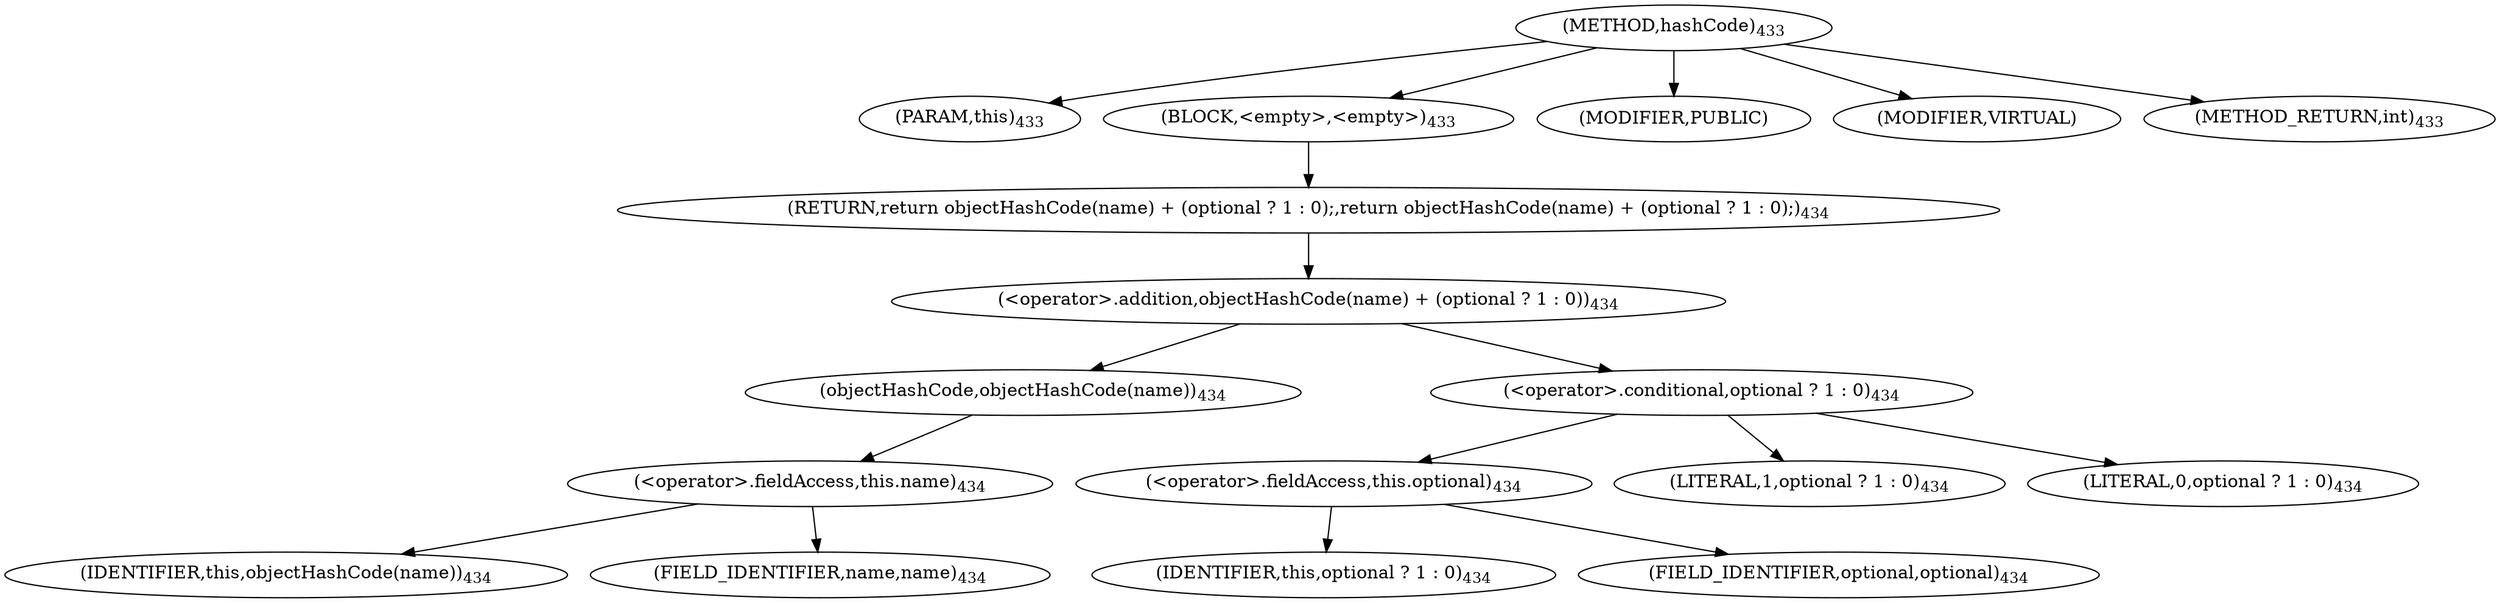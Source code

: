 digraph "hashCode" {  
"891" [label = <(METHOD,hashCode)<SUB>433</SUB>> ]
"892" [label = <(PARAM,this)<SUB>433</SUB>> ]
"893" [label = <(BLOCK,&lt;empty&gt;,&lt;empty&gt;)<SUB>433</SUB>> ]
"894" [label = <(RETURN,return objectHashCode(name) + (optional ? 1 : 0);,return objectHashCode(name) + (optional ? 1 : 0);)<SUB>434</SUB>> ]
"895" [label = <(&lt;operator&gt;.addition,objectHashCode(name) + (optional ? 1 : 0))<SUB>434</SUB>> ]
"896" [label = <(objectHashCode,objectHashCode(name))<SUB>434</SUB>> ]
"897" [label = <(&lt;operator&gt;.fieldAccess,this.name)<SUB>434</SUB>> ]
"898" [label = <(IDENTIFIER,this,objectHashCode(name))<SUB>434</SUB>> ]
"899" [label = <(FIELD_IDENTIFIER,name,name)<SUB>434</SUB>> ]
"900" [label = <(&lt;operator&gt;.conditional,optional ? 1 : 0)<SUB>434</SUB>> ]
"901" [label = <(&lt;operator&gt;.fieldAccess,this.optional)<SUB>434</SUB>> ]
"902" [label = <(IDENTIFIER,this,optional ? 1 : 0)<SUB>434</SUB>> ]
"903" [label = <(FIELD_IDENTIFIER,optional,optional)<SUB>434</SUB>> ]
"904" [label = <(LITERAL,1,optional ? 1 : 0)<SUB>434</SUB>> ]
"905" [label = <(LITERAL,0,optional ? 1 : 0)<SUB>434</SUB>> ]
"906" [label = <(MODIFIER,PUBLIC)> ]
"907" [label = <(MODIFIER,VIRTUAL)> ]
"908" [label = <(METHOD_RETURN,int)<SUB>433</SUB>> ]
  "891" -> "892" 
  "891" -> "893" 
  "891" -> "906" 
  "891" -> "907" 
  "891" -> "908" 
  "893" -> "894" 
  "894" -> "895" 
  "895" -> "896" 
  "895" -> "900" 
  "896" -> "897" 
  "897" -> "898" 
  "897" -> "899" 
  "900" -> "901" 
  "900" -> "904" 
  "900" -> "905" 
  "901" -> "902" 
  "901" -> "903" 
}
